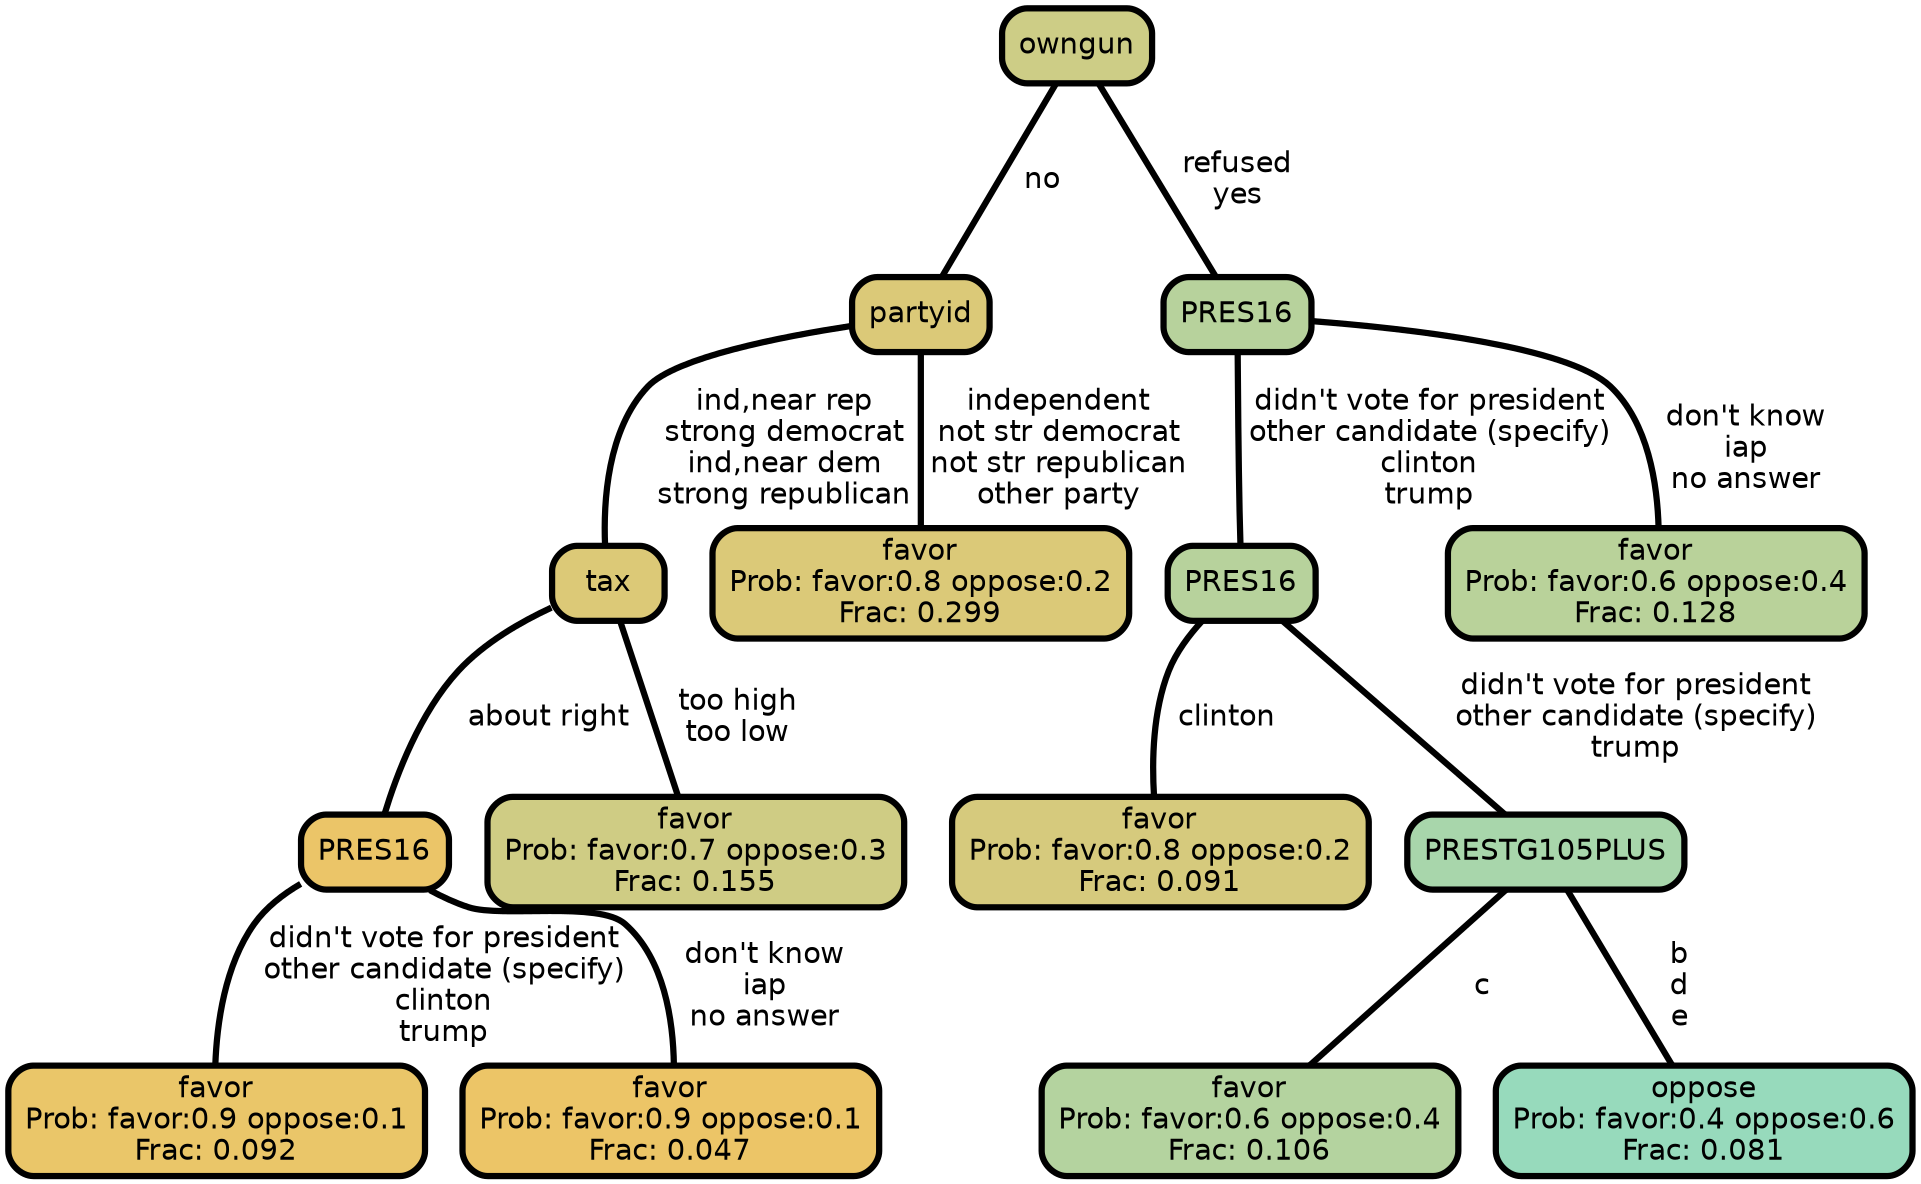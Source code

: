 graph Tree {
node [shape=box, style="filled, rounded",color="black",penwidth="3",fontcolor="black",                 fontname=helvetica] ;
graph [ranksep="0 equally", splines=straight,                 bgcolor=transparent, dpi=200] ;
edge [fontname=helvetica, color=black] ;
0 [label="favor
Prob: favor:0.9 oppose:0.1
Frac: 0.092", fillcolor="#eac669"] ;
1 [label="PRES16", fillcolor="#ebc568"] ;
2 [label="favor
Prob: favor:0.9 oppose:0.1
Frac: 0.047", fillcolor="#ecc567"] ;
3 [label="tax", fillcolor="#dcc977"] ;
4 [label="favor
Prob: favor:0.7 oppose:0.3
Frac: 0.155", fillcolor="#cfcc84"] ;
5 [label="partyid", fillcolor="#dbc978"] ;
6 [label="favor
Prob: favor:0.8 oppose:0.2
Frac: 0.299", fillcolor="#dbc978"] ;
7 [label="owngun", fillcolor="#cdcd86"] ;
8 [label="favor
Prob: favor:0.8 oppose:0.2
Frac: 0.091", fillcolor="#d6ca7d"] ;
9 [label="PRES16", fillcolor="#b7d29c"] ;
10 [label="favor
Prob: favor:0.6 oppose:0.4
Frac: 0.106", fillcolor="#b4d39f"] ;
11 [label="PRESTG105PLUS", fillcolor="#a8d6ab"] ;
12 [label="oppose
Prob: favor:0.4 oppose:0.6
Frac: 0.081", fillcolor="#97dabc"] ;
13 [label="PRES16", fillcolor="#b7d29c"] ;
14 [label="favor
Prob: favor:0.6 oppose:0.4
Frac: 0.128", fillcolor="#b9d29a"] ;
1 -- 0 [label=" didn't vote for president\n other candidate (specify)\n clinton\n trump",penwidth=3] ;
1 -- 2 [label=" don't know\n iap\n no answer",penwidth=3] ;
3 -- 1 [label=" about right",penwidth=3] ;
3 -- 4 [label=" too high\n too low",penwidth=3] ;
5 -- 3 [label=" ind,near rep\n strong democrat\n ind,near dem\n strong republican",penwidth=3] ;
5 -- 6 [label=" independent\n not str democrat\n not str republican\n other party",penwidth=3] ;
7 -- 5 [label=" no",penwidth=3] ;
7 -- 13 [label=" refused\n yes",penwidth=3] ;
9 -- 8 [label=" clinton",penwidth=3] ;
9 -- 11 [label=" didn't vote for president\n other candidate (specify)\n trump",penwidth=3] ;
11 -- 10 [label=" c",penwidth=3] ;
11 -- 12 [label=" b\n d\n e",penwidth=3] ;
13 -- 9 [label=" didn't vote for president\n other candidate (specify)\n clinton\n trump",penwidth=3] ;
13 -- 14 [label=" don't know\n iap\n no answer",penwidth=3] ;
{rank = same;}}